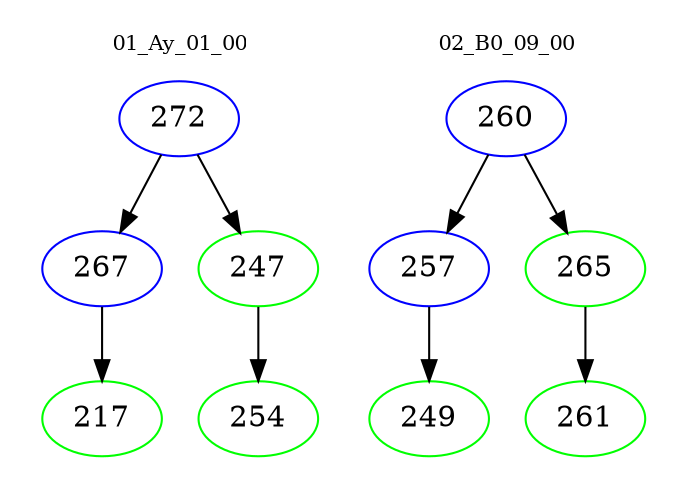 digraph{
subgraph cluster_0 {
color = white
label = "01_Ay_01_00";
fontsize=10;
T0_272 [label="272", color="blue"]
T0_272 -> T0_267 [color="black"]
T0_267 [label="267", color="blue"]
T0_267 -> T0_217 [color="black"]
T0_217 [label="217", color="green"]
T0_272 -> T0_247 [color="black"]
T0_247 [label="247", color="green"]
T0_247 -> T0_254 [color="black"]
T0_254 [label="254", color="green"]
}
subgraph cluster_1 {
color = white
label = "02_B0_09_00";
fontsize=10;
T1_260 [label="260", color="blue"]
T1_260 -> T1_257 [color="black"]
T1_257 [label="257", color="blue"]
T1_257 -> T1_249 [color="black"]
T1_249 [label="249", color="green"]
T1_260 -> T1_265 [color="black"]
T1_265 [label="265", color="green"]
T1_265 -> T1_261 [color="black"]
T1_261 [label="261", color="green"]
}
}
